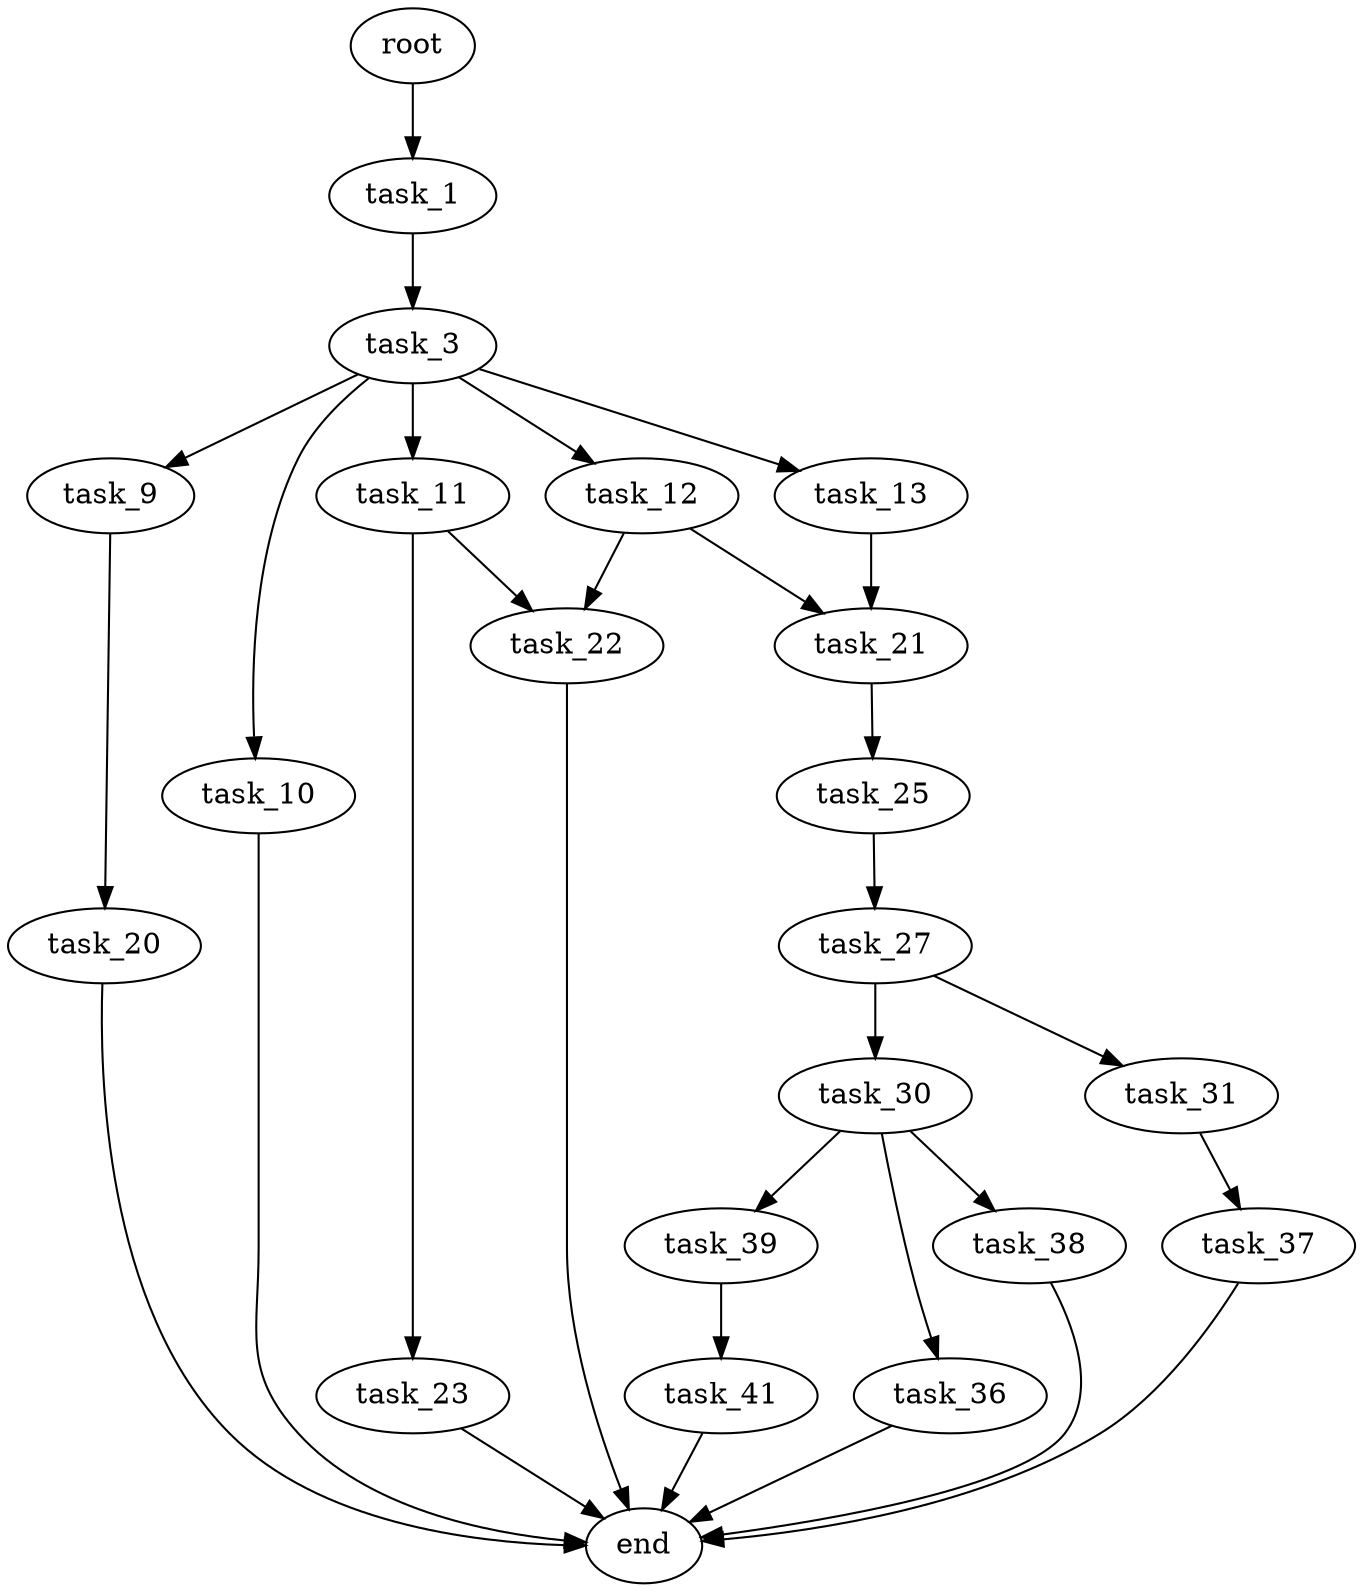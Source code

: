 digraph G {
  root [size="0.000000"];
  task_1 [size="798408529568.000000"];
  task_3 [size="205821714948.000000"];
  task_9 [size="231928233984.000000"];
  task_10 [size="1073741824000.000000"];
  task_11 [size="146253859954.000000"];
  task_12 [size="90567796476.000000"];
  task_13 [size="1374252501376.000000"];
  task_20 [size="16271622058.000000"];
  end [size="0.000000"];
  task_22 [size="61714800332.000000"];
  task_23 [size="277587742011.000000"];
  task_21 [size="13996185165.000000"];
  task_25 [size="755507074608.000000"];
  task_27 [size="431205413821.000000"];
  task_30 [size="134217728000.000000"];
  task_31 [size="844336684498.000000"];
  task_36 [size="5252998546.000000"];
  task_38 [size="134217728000.000000"];
  task_39 [size="43962838175.000000"];
  task_37 [size="4327034687.000000"];
  task_41 [size="22201699973.000000"];

  root -> task_1 [size="1.000000"];
  task_1 -> task_3 [size="536870912.000000"];
  task_3 -> task_9 [size="134217728.000000"];
  task_3 -> task_10 [size="134217728.000000"];
  task_3 -> task_11 [size="134217728.000000"];
  task_3 -> task_12 [size="134217728.000000"];
  task_3 -> task_13 [size="134217728.000000"];
  task_9 -> task_20 [size="301989888.000000"];
  task_10 -> end [size="1.000000"];
  task_11 -> task_22 [size="301989888.000000"];
  task_11 -> task_23 [size="301989888.000000"];
  task_12 -> task_21 [size="134217728.000000"];
  task_12 -> task_22 [size="134217728.000000"];
  task_13 -> task_21 [size="838860800.000000"];
  task_20 -> end [size="1.000000"];
  task_22 -> end [size="1.000000"];
  task_23 -> end [size="1.000000"];
  task_21 -> task_25 [size="301989888.000000"];
  task_25 -> task_27 [size="536870912.000000"];
  task_27 -> task_30 [size="411041792.000000"];
  task_27 -> task_31 [size="411041792.000000"];
  task_30 -> task_36 [size="209715200.000000"];
  task_30 -> task_38 [size="209715200.000000"];
  task_30 -> task_39 [size="209715200.000000"];
  task_31 -> task_37 [size="838860800.000000"];
  task_36 -> end [size="1.000000"];
  task_38 -> end [size="1.000000"];
  task_39 -> task_41 [size="33554432.000000"];
  task_37 -> end [size="1.000000"];
  task_41 -> end [size="1.000000"];
}
